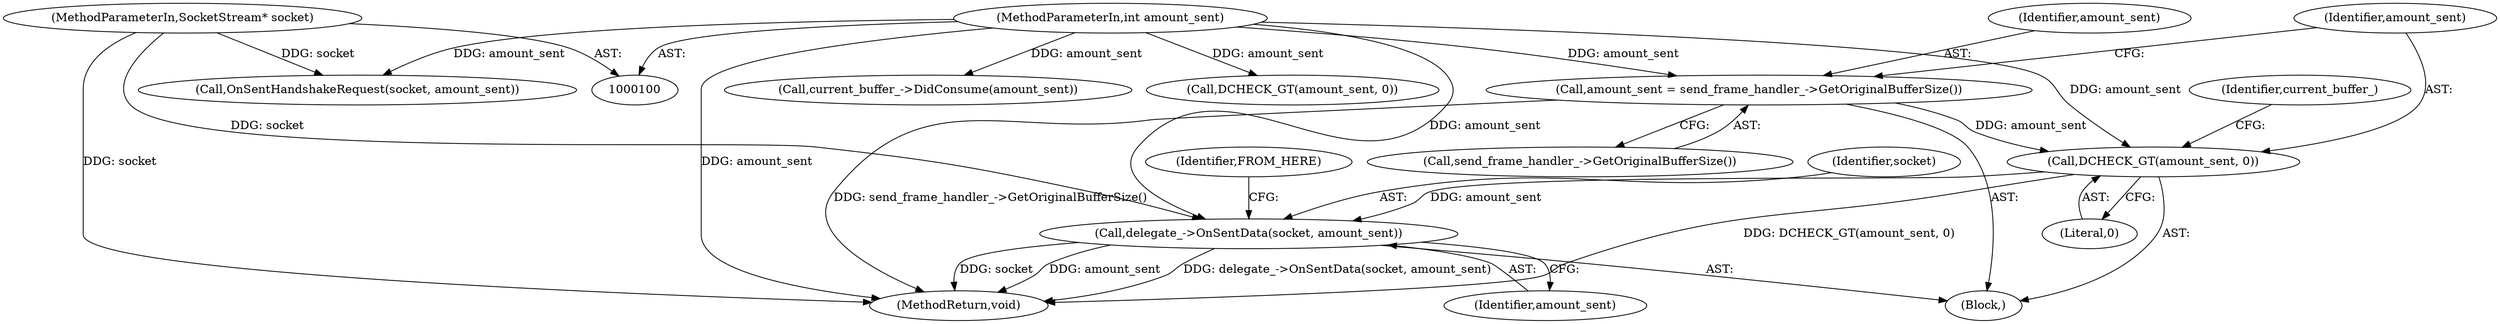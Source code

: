 digraph "0_Chrome_5dc90e57abcc7f0489e7ae09a3e687e9c6f4fad5@pointer" {
"1000154" [label="(Call,delegate_->OnSentData(socket, amount_sent))"];
"1000101" [label="(MethodParameterIn,SocketStream* socket)"];
"1000147" [label="(Call,DCHECK_GT(amount_sent, 0))"];
"1000144" [label="(Call,amount_sent = send_frame_handler_->GetOriginalBufferSize())"];
"1000102" [label="(MethodParameterIn,int amount_sent)"];
"1000147" [label="(Call,DCHECK_GT(amount_sent, 0))"];
"1000137" [label="(Call,current_buffer_->DidConsume(amount_sent))"];
"1000156" [label="(Identifier,amount_sent)"];
"1000144" [label="(Call,amount_sent = send_frame_handler_->GetOriginalBufferSize())"];
"1000155" [label="(Identifier,socket)"];
"1000148" [label="(Identifier,amount_sent)"];
"1000154" [label="(Call,delegate_->OnSentData(socket, amount_sent))"];
"1000117" [label="(Call,OnSentHandshakeRequest(socket, amount_sent))"];
"1000149" [label="(Literal,0)"];
"1000102" [label="(MethodParameterIn,int amount_sent)"];
"1000146" [label="(Call,send_frame_handler_->GetOriginalBufferSize())"];
"1000145" [label="(Identifier,amount_sent)"];
"1000132" [label="(Call,DCHECK_GT(amount_sent, 0))"];
"1000101" [label="(MethodParameterIn,SocketStream* socket)"];
"1000158" [label="(Identifier,FROM_HERE)"];
"1000163" [label="(MethodReturn,void)"];
"1000123" [label="(Block,)"];
"1000151" [label="(Identifier,current_buffer_)"];
"1000154" -> "1000123"  [label="AST: "];
"1000154" -> "1000156"  [label="CFG: "];
"1000155" -> "1000154"  [label="AST: "];
"1000156" -> "1000154"  [label="AST: "];
"1000158" -> "1000154"  [label="CFG: "];
"1000154" -> "1000163"  [label="DDG: delegate_->OnSentData(socket, amount_sent)"];
"1000154" -> "1000163"  [label="DDG: socket"];
"1000154" -> "1000163"  [label="DDG: amount_sent"];
"1000101" -> "1000154"  [label="DDG: socket"];
"1000147" -> "1000154"  [label="DDG: amount_sent"];
"1000102" -> "1000154"  [label="DDG: amount_sent"];
"1000101" -> "1000100"  [label="AST: "];
"1000101" -> "1000163"  [label="DDG: socket"];
"1000101" -> "1000117"  [label="DDG: socket"];
"1000147" -> "1000123"  [label="AST: "];
"1000147" -> "1000149"  [label="CFG: "];
"1000148" -> "1000147"  [label="AST: "];
"1000149" -> "1000147"  [label="AST: "];
"1000151" -> "1000147"  [label="CFG: "];
"1000147" -> "1000163"  [label="DDG: DCHECK_GT(amount_sent, 0)"];
"1000144" -> "1000147"  [label="DDG: amount_sent"];
"1000102" -> "1000147"  [label="DDG: amount_sent"];
"1000144" -> "1000123"  [label="AST: "];
"1000144" -> "1000146"  [label="CFG: "];
"1000145" -> "1000144"  [label="AST: "];
"1000146" -> "1000144"  [label="AST: "];
"1000148" -> "1000144"  [label="CFG: "];
"1000144" -> "1000163"  [label="DDG: send_frame_handler_->GetOriginalBufferSize()"];
"1000102" -> "1000144"  [label="DDG: amount_sent"];
"1000102" -> "1000100"  [label="AST: "];
"1000102" -> "1000163"  [label="DDG: amount_sent"];
"1000102" -> "1000117"  [label="DDG: amount_sent"];
"1000102" -> "1000132"  [label="DDG: amount_sent"];
"1000102" -> "1000137"  [label="DDG: amount_sent"];
}
